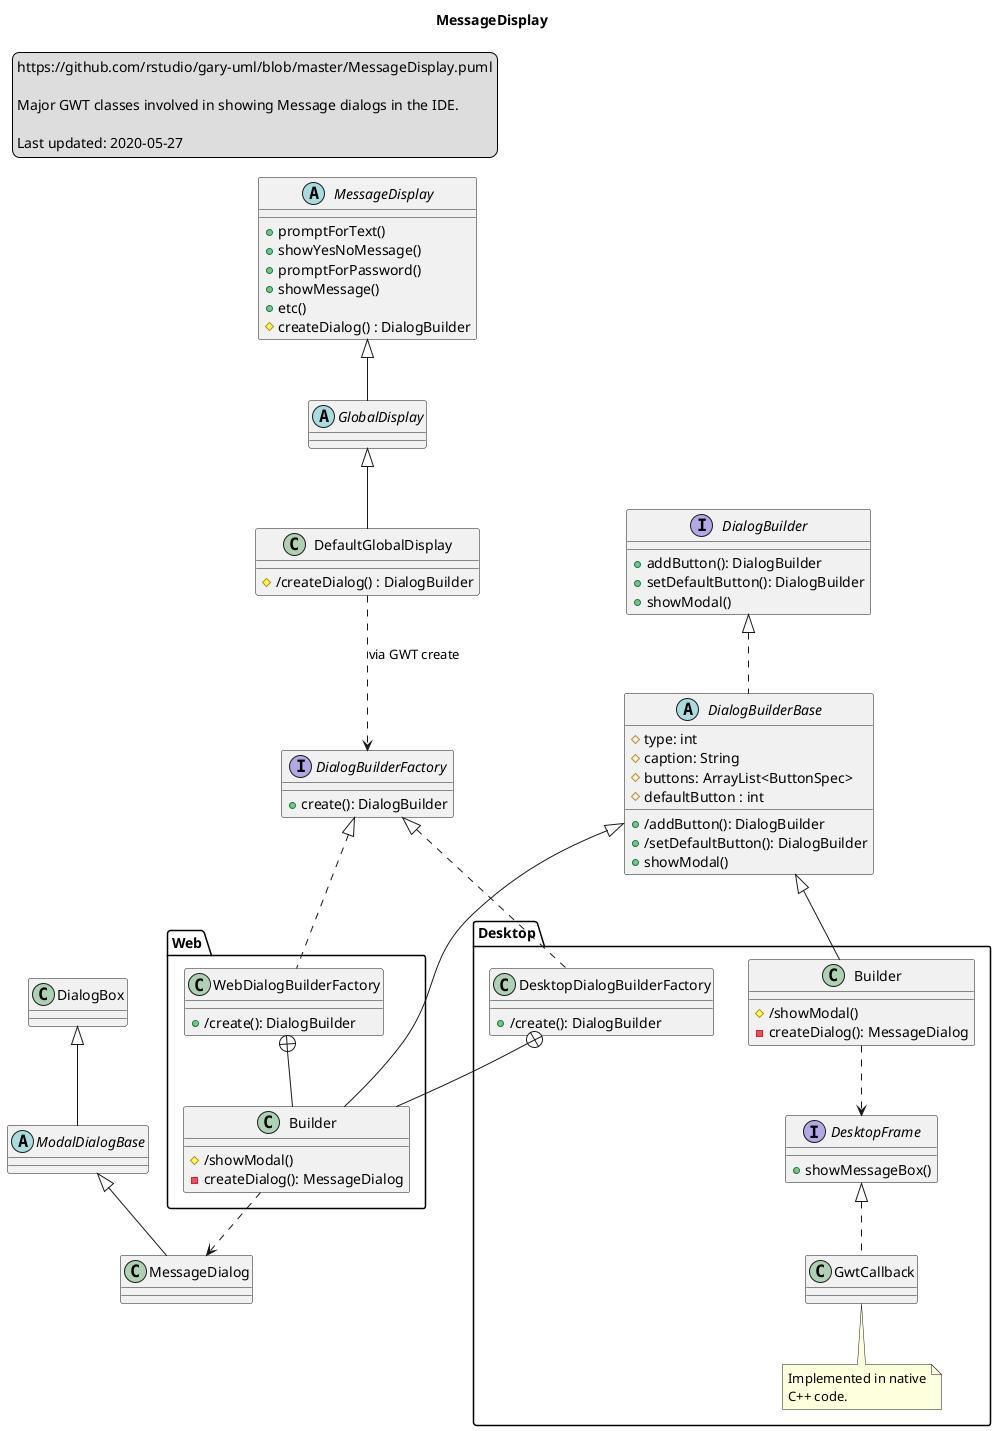 @startuml
title MessageDisplay

legend top left
https://github.com/rstudio/gary-uml/blob/master/MessageDisplay.puml

Major GWT classes involved in showing Message dialogs in the IDE.

Last updated: 2020-05-27
endlegend

abstract class ModalDialogBase extends DialogBox
class MessageDialog extends ModalDialogBase

interface DialogBuilder {
    + addButton(): DialogBuilder
    + setDefaultButton(): DialogBuilder
    + showModal()
}

abstract class DialogBuilderBase implements DialogBuilder {
    + /addButton(): DialogBuilder
    + /setDefaultButton(): DialogBuilder
    + showModal()
    # type: int
    # caption: String
    # buttons: ArrayList<ButtonSpec>
    # defaultButton : int
}

interface DialogBuilderFactory {
    + create(): DialogBuilder
}

namespace Web {
    class WebDialogBuilderFactory implements .DialogBuilderFactory {
        +/create(): DialogBuilder
    }
    WebDialogBuilderFactory +-- Builder

    class Builder extends .DialogBuilderBase {
        # /showModal()
        - createDialog(): MessageDialog
    }

    Builder ..> .MessageDialog
}

namespace Desktop {
    interface DesktopFrame {
        + showMessageBox()
    }

    class DesktopDialogBuilderFactory implements .DialogBuilderFactory {
        +/create(): DialogBuilder
    }
    DesktopDialogBuilderFactory +-- Builder

    class Builder extends .DialogBuilderBase {
        # /showModal()
        - createDialog(): MessageDialog
    }
    Builder ..> DesktopFrame

    class GwtCallback implements DesktopFrame
    note bottom of GwtCallback : Implemented in native\nC++ code.
}

abstract class MessageDisplay {
    +promptForText()
    +showYesNoMessage()
    +promptForPassword()
    +showMessage()
    +etc()
    #createDialog() : DialogBuilder
}

abstract class GlobalDisplay extends MessageDisplay

class DefaultGlobalDisplay extends GlobalDisplay {
   #/createDialog() : DialogBuilder
}
DefaultGlobalDisplay ..> DialogBuilderFactory : via GWT create

@enduml
